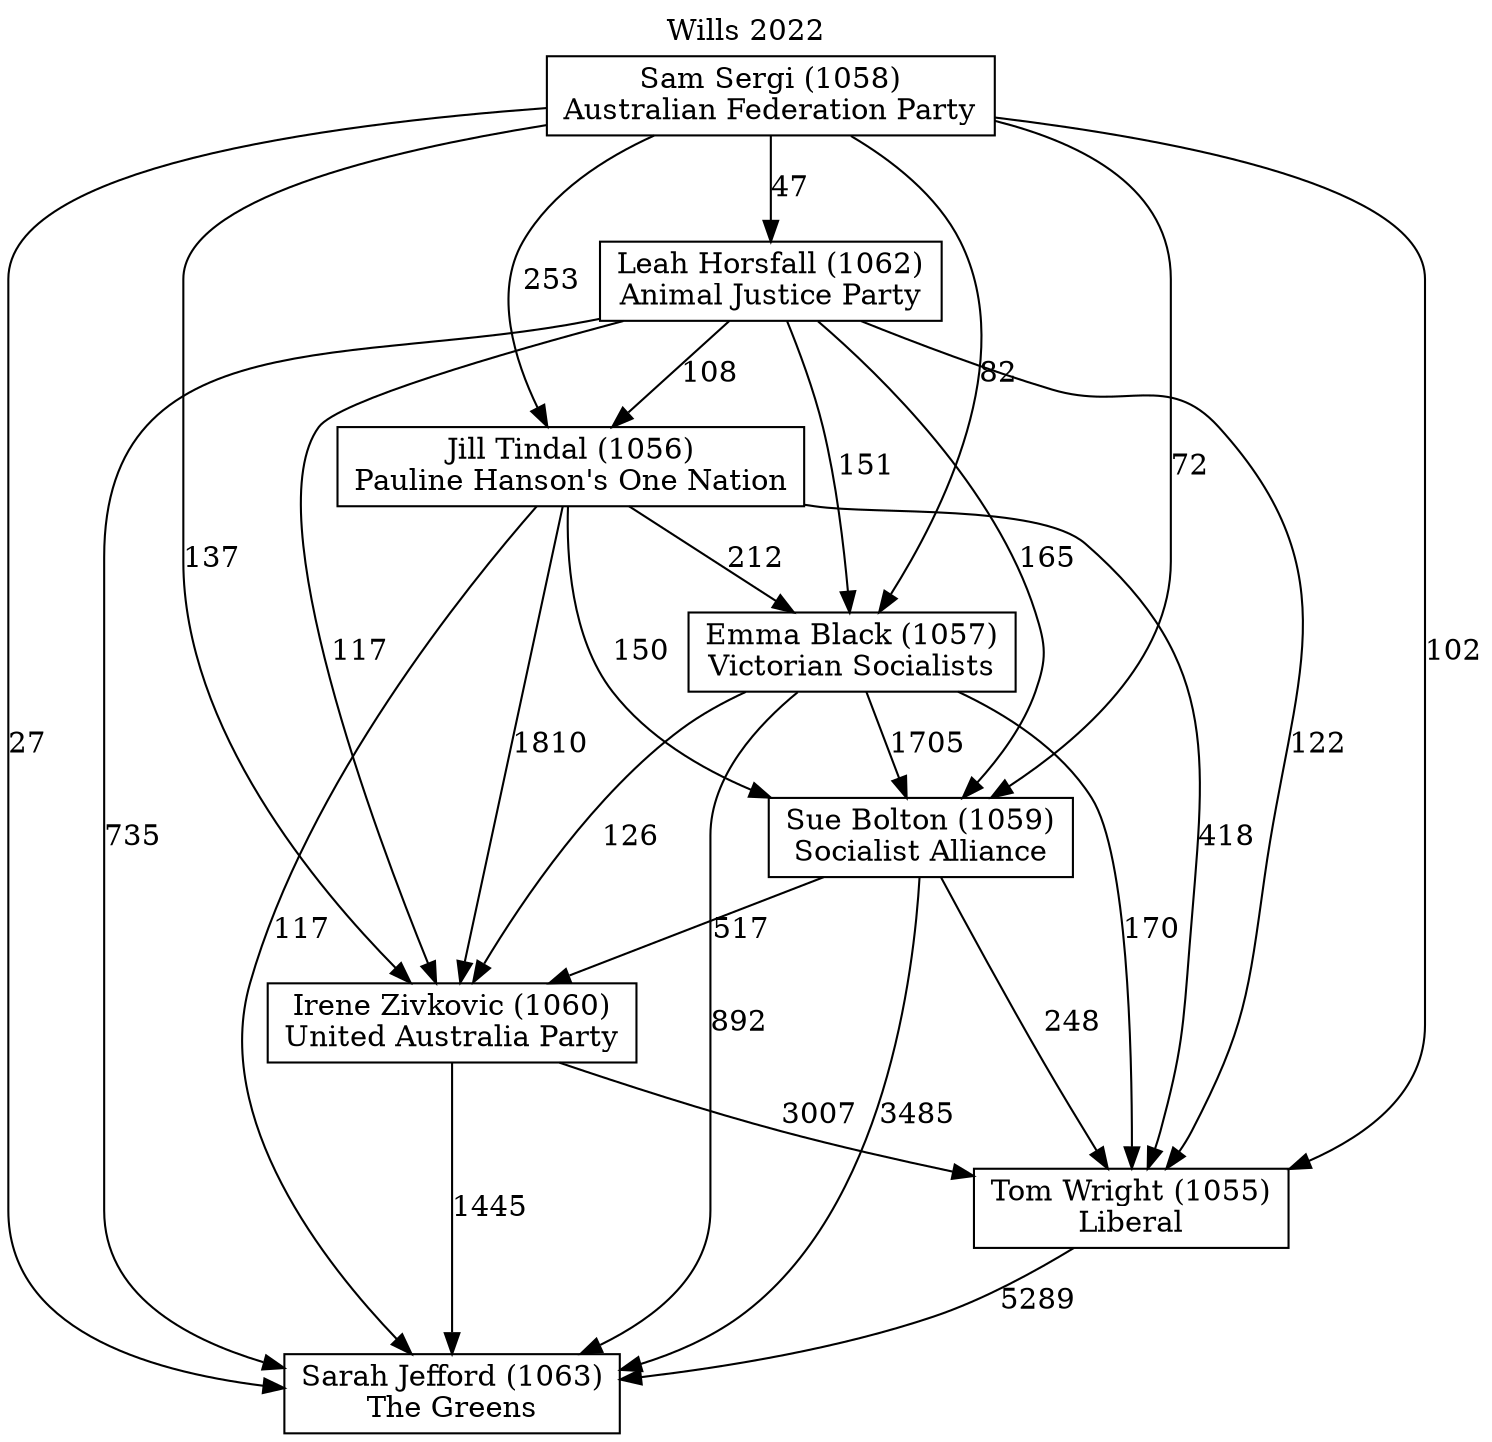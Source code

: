 // House preference flow
digraph "Sarah Jefford (1063)_Wills_2022" {
	graph [label="Wills 2022" labelloc=t mclimit=10]
	node [shape=box]
	"Sue Bolton (1059)" [label="Sue Bolton (1059)
Socialist Alliance"]
	"Sarah Jefford (1063)" [label="Sarah Jefford (1063)
The Greens"]
	"Sam Sergi (1058)" [label="Sam Sergi (1058)
Australian Federation Party"]
	"Emma Black (1057)" [label="Emma Black (1057)
Victorian Socialists"]
	"Tom Wright (1055)" [label="Tom Wright (1055)
Liberal"]
	"Jill Tindal (1056)" [label="Jill Tindal (1056)
Pauline Hanson's One Nation"]
	"Leah Horsfall (1062)" [label="Leah Horsfall (1062)
Animal Justice Party"]
	"Irene Zivkovic (1060)" [label="Irene Zivkovic (1060)
United Australia Party"]
	"Jill Tindal (1056)" -> "Tom Wright (1055)" [label=418]
	"Emma Black (1057)" -> "Irene Zivkovic (1060)" [label=126]
	"Irene Zivkovic (1060)" -> "Tom Wright (1055)" [label=3007]
	"Jill Tindal (1056)" -> "Sue Bolton (1059)" [label=150]
	"Sam Sergi (1058)" -> "Sue Bolton (1059)" [label=72]
	"Sam Sergi (1058)" -> "Tom Wright (1055)" [label=102]
	"Leah Horsfall (1062)" -> "Sue Bolton (1059)" [label=165]
	"Jill Tindal (1056)" -> "Emma Black (1057)" [label=212]
	"Irene Zivkovic (1060)" -> "Sarah Jefford (1063)" [label=1445]
	"Jill Tindal (1056)" -> "Irene Zivkovic (1060)" [label=1810]
	"Sam Sergi (1058)" -> "Sarah Jefford (1063)" [label=27]
	"Emma Black (1057)" -> "Sarah Jefford (1063)" [label=892]
	"Jill Tindal (1056)" -> "Sarah Jefford (1063)" [label=117]
	"Leah Horsfall (1062)" -> "Irene Zivkovic (1060)" [label=117]
	"Sam Sergi (1058)" -> "Jill Tindal (1056)" [label=253]
	"Emma Black (1057)" -> "Tom Wright (1055)" [label=170]
	"Sue Bolton (1059)" -> "Tom Wright (1055)" [label=248]
	"Sam Sergi (1058)" -> "Irene Zivkovic (1060)" [label=137]
	"Leah Horsfall (1062)" -> "Jill Tindal (1056)" [label=108]
	"Emma Black (1057)" -> "Sue Bolton (1059)" [label=1705]
	"Sue Bolton (1059)" -> "Sarah Jefford (1063)" [label=3485]
	"Sam Sergi (1058)" -> "Leah Horsfall (1062)" [label=47]
	"Sue Bolton (1059)" -> "Irene Zivkovic (1060)" [label=517]
	"Sam Sergi (1058)" -> "Emma Black (1057)" [label=82]
	"Leah Horsfall (1062)" -> "Tom Wright (1055)" [label=122]
	"Leah Horsfall (1062)" -> "Emma Black (1057)" [label=151]
	"Leah Horsfall (1062)" -> "Sarah Jefford (1063)" [label=735]
	"Tom Wright (1055)" -> "Sarah Jefford (1063)" [label=5289]
}
